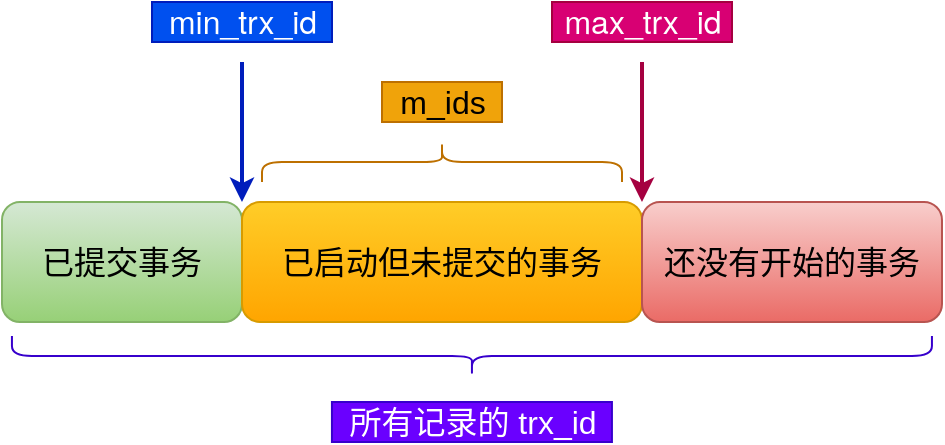 <mxfile version="20.0.1" type="github">
  <diagram id="cACkafqFjHWoPANsyAQE" name="Page-1">
    <mxGraphModel dx="880" dy="789" grid="1" gridSize="10" guides="1" tooltips="1" connect="1" arrows="1" fold="1" page="1" pageScale="1" pageWidth="827" pageHeight="1169" math="0" shadow="0">
      <root>
        <mxCell id="0" />
        <mxCell id="1" parent="0" />
        <mxCell id="4h6L6wbr_rVian4xURgi-1" value="已提交事务" style="rounded=1;whiteSpace=wrap;html=1;fontSize=16;fillColor=#d5e8d4;gradientColor=#97d077;strokeColor=#82b366;" parent="1" vertex="1">
          <mxGeometry x="150" y="210" width="120" height="60" as="geometry" />
        </mxCell>
        <mxCell id="4h6L6wbr_rVian4xURgi-2" value="已启动但未提交的事务" style="rounded=1;whiteSpace=wrap;html=1;fontSize=16;fillColor=#ffcd28;gradientColor=#ffa500;strokeColor=#d79b00;" parent="1" vertex="1">
          <mxGeometry x="270" y="210" width="200" height="60" as="geometry" />
        </mxCell>
        <mxCell id="4h6L6wbr_rVian4xURgi-3" value="还没有开始的事务" style="rounded=1;whiteSpace=wrap;html=1;fontSize=16;fillColor=#f8cecc;gradientColor=#ea6b66;strokeColor=#b85450;" parent="1" vertex="1">
          <mxGeometry x="470" y="210" width="150" height="60" as="geometry" />
        </mxCell>
        <mxCell id="4h6L6wbr_rVian4xURgi-4" value="" style="endArrow=classic;html=1;rounded=0;fontSize=16;entryX=0;entryY=0;entryDx=0;entryDy=0;strokeWidth=2;fillColor=#0050ef;strokeColor=#001DBC;" parent="1" target="4h6L6wbr_rVian4xURgi-2" edge="1">
          <mxGeometry width="50" height="50" relative="1" as="geometry">
            <mxPoint x="270" y="140" as="sourcePoint" />
            <mxPoint x="360" y="40" as="targetPoint" />
          </mxGeometry>
        </mxCell>
        <mxCell id="4h6L6wbr_rVian4xURgi-5" value="&lt;span style=&quot;font-family: &amp;quot;helvetica neue&amp;quot;, helvetica, arial, sans-serif; text-align: left;&quot;&gt;min_trx_id&lt;/span&gt;" style="text;html=1;align=center;verticalAlign=middle;resizable=0;points=[];autosize=1;strokeColor=#001DBC;fillColor=#0050ef;fontSize=16;fontColor=#FFFFFF;gradientColor=none;labelBackgroundColor=none;" parent="1" vertex="1">
          <mxGeometry x="225" y="110" width="90" height="20" as="geometry" />
        </mxCell>
        <mxCell id="4h6L6wbr_rVian4xURgi-6" value="" style="endArrow=classic;html=1;rounded=0;fontSize=16;fontColor=#000000;entryX=0;entryY=0;entryDx=0;entryDy=0;strokeWidth=2;fillColor=#d80073;strokeColor=#A50040;" parent="1" target="4h6L6wbr_rVian4xURgi-3" edge="1">
          <mxGeometry width="50" height="50" relative="1" as="geometry">
            <mxPoint x="470" y="140" as="sourcePoint" />
            <mxPoint x="520" y="80" as="targetPoint" />
          </mxGeometry>
        </mxCell>
        <mxCell id="4h6L6wbr_rVian4xURgi-7" value="&lt;span style=&quot;font-family: &amp;quot;helvetica neue&amp;quot;, helvetica, arial, sans-serif; text-align: left;&quot;&gt;max_trx_id&lt;/span&gt;" style="text;html=1;align=center;verticalAlign=middle;resizable=0;points=[];autosize=1;strokeColor=#A50040;fillColor=#d80073;fontSize=16;fontColor=#ffffff;labelBackgroundColor=none;" parent="1" vertex="1">
          <mxGeometry x="425" y="110" width="90" height="20" as="geometry" />
        </mxCell>
        <mxCell id="6MdoVzVPIclZEYNY27S8-1" value="" style="shape=curlyBracket;whiteSpace=wrap;html=1;rounded=1;flipH=1;rotation=90;fillColor=#6a00ff;fontColor=#ffffff;strokeColor=#3700CC;" vertex="1" parent="1">
          <mxGeometry x="374.97" y="57.03" width="20" height="460" as="geometry" />
        </mxCell>
        <mxCell id="6MdoVzVPIclZEYNY27S8-3" value="所有记录的 trx_id" style="text;html=1;align=center;verticalAlign=middle;resizable=0;points=[];autosize=1;strokeColor=#3700CC;fillColor=#6a00ff;fontSize=16;fontColor=#ffffff;" vertex="1" parent="1">
          <mxGeometry x="314.97" y="310" width="140" height="20" as="geometry" />
        </mxCell>
        <mxCell id="6MdoVzVPIclZEYNY27S8-4" value="" style="shape=curlyBracket;whiteSpace=wrap;html=1;rounded=1;labelBackgroundColor=none;fontSize=16;fontColor=#000000;rotation=90;fillColor=#f0a30a;strokeColor=#BD7000;" vertex="1" parent="1">
          <mxGeometry x="360" y="100" width="20" height="180" as="geometry" />
        </mxCell>
        <mxCell id="6MdoVzVPIclZEYNY27S8-5" value="m_ids" style="text;html=1;align=center;verticalAlign=middle;resizable=0;points=[];autosize=1;strokeColor=#BD7000;fillColor=#f0a30a;fontSize=16;fontColor=#000000;" vertex="1" parent="1">
          <mxGeometry x="340" y="150" width="60" height="20" as="geometry" />
        </mxCell>
      </root>
    </mxGraphModel>
  </diagram>
</mxfile>
